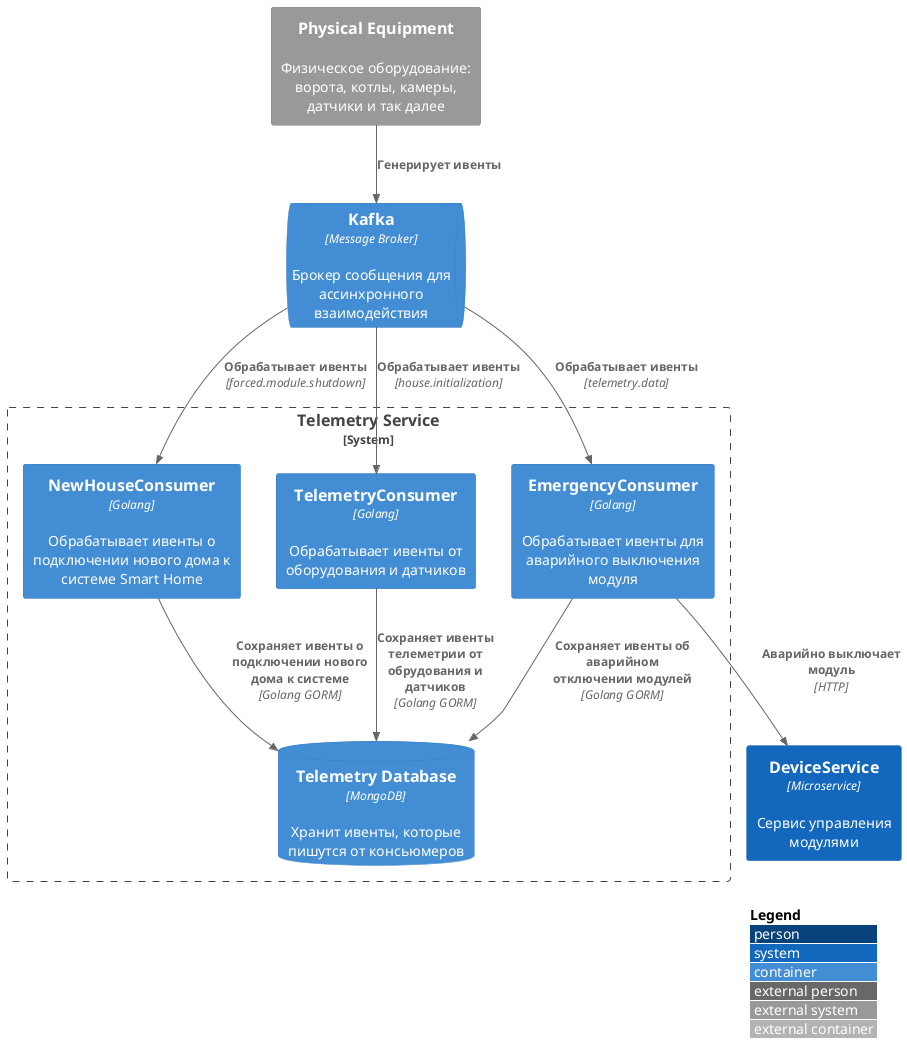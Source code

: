 @startuml
!include <C4/C4_Container>

LAYOUT_WITH_LEGEND()

System_Boundary(telemetry_service_boundary, "Telemetry Service") {
    Container(emergency_consumer, "EmergencyConsumer", "Golang", "Обрабатывает ивенты для аварийного выключения модуля")
    Container(new_house_consumer, "NewHouseConsumer", "Golang", "Обрабатывает ивенты о подключении нового дома к системе Smart Home")
    Container(telemetry_consumer, "TelemetryConsumer", "Golang", "Обрабатывает ивенты от оборудования и датчиков")

    ContainerDb(mongo_db, "Telemetry Database", "MongoDB", "Хранит ивенты, которые пишутся от консьюмеров")
}

ContainerQueue(kafka_broker, "Kafka", "Message Broker", "Брокер сообщения для ассинхронного взаимодействия")
Container(device_service, "DeviceService", "Microservice", "Сервис управления модулями") #1368bd
System_Ext(external_equipment, "Physical Equipment", "Физическое оборудование: ворота, котлы, камеры, датчики и так далее")

Rel(emergency_consumer, mongo_db, "Сохраняет ивенты об аварийном отключении модулей", "Golang GORM")
Rel(emergency_consumer, device_service, "Аварийно выключает модуль", "HTTP")
Rel(new_house_consumer, mongo_db, "Сохраняет ивенты о подключении нового дома к системе", "Golang GORM")
Rel(telemetry_consumer, mongo_db, "Сохраняет ивенты телеметрии от обрудования и датчиков", "Golang GORM")

Rel(kafka_broker, emergency_consumer, "Обрабатывает ивенты", "telemetry.data")
Rel(kafka_broker, new_house_consumer, "Обрабатывает ивенты", "forced.module.shutdown")
Rel(kafka_broker, telemetry_consumer, "Обрабатывает ивенты", "house.initialization")
Rel(external_equipment, kafka_broker, "Генерирует ивенты")

@enduml
